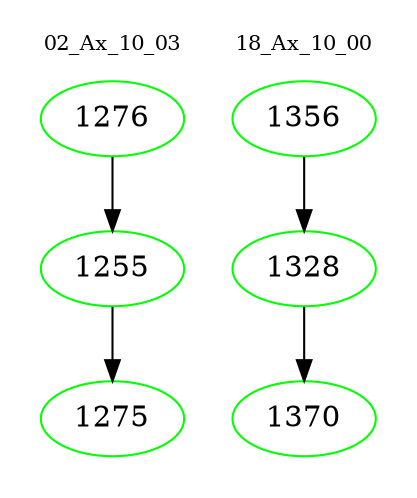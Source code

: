 digraph{
subgraph cluster_0 {
color = white
label = "02_Ax_10_03";
fontsize=10;
T0_1276 [label="1276", color="green"]
T0_1276 -> T0_1255 [color="black"]
T0_1255 [label="1255", color="green"]
T0_1255 -> T0_1275 [color="black"]
T0_1275 [label="1275", color="green"]
}
subgraph cluster_1 {
color = white
label = "18_Ax_10_00";
fontsize=10;
T1_1356 [label="1356", color="green"]
T1_1356 -> T1_1328 [color="black"]
T1_1328 [label="1328", color="green"]
T1_1328 -> T1_1370 [color="black"]
T1_1370 [label="1370", color="green"]
}
}
